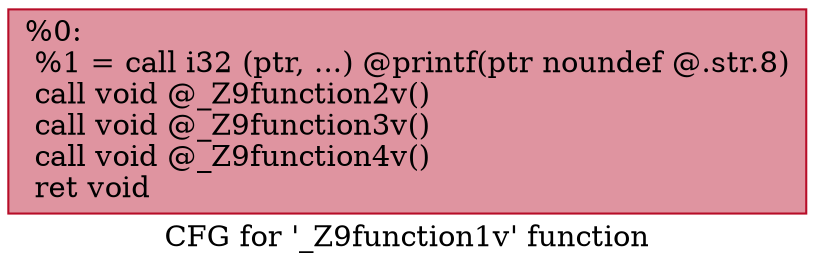 digraph "CFG for '_Z9function1v' function" {
	label="CFG for '_Z9function1v' function";

	Node0x55a2dda22390 [shape=record,color="#b70d28ff", style=filled, fillcolor="#b70d2870",label="{%0:\l  %1 = call i32 (ptr, ...) @printf(ptr noundef @.str.8)\l  call void @_Z9function2v()\l  call void @_Z9function3v()\l  call void @_Z9function4v()\l  ret void\l}"];
}
